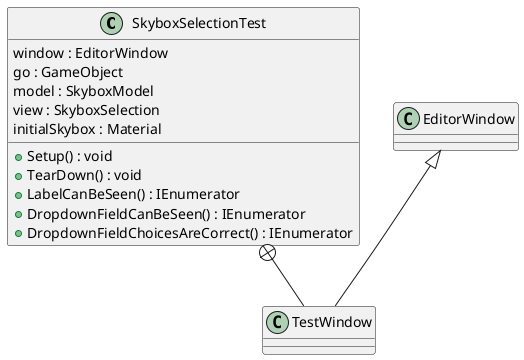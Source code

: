 @startuml
class SkyboxSelectionTest {
    window : EditorWindow
    go : GameObject
    model : SkyboxModel
    view : SkyboxSelection
    initialSkybox : Material
    + Setup() : void
    + TearDown() : void
    + LabelCanBeSeen() : IEnumerator
    + DropdownFieldCanBeSeen() : IEnumerator
    + DropdownFieldChoicesAreCorrect() : IEnumerator
}
class TestWindow {
}
SkyboxSelectionTest +-- TestWindow
EditorWindow <|-- TestWindow
@enduml
